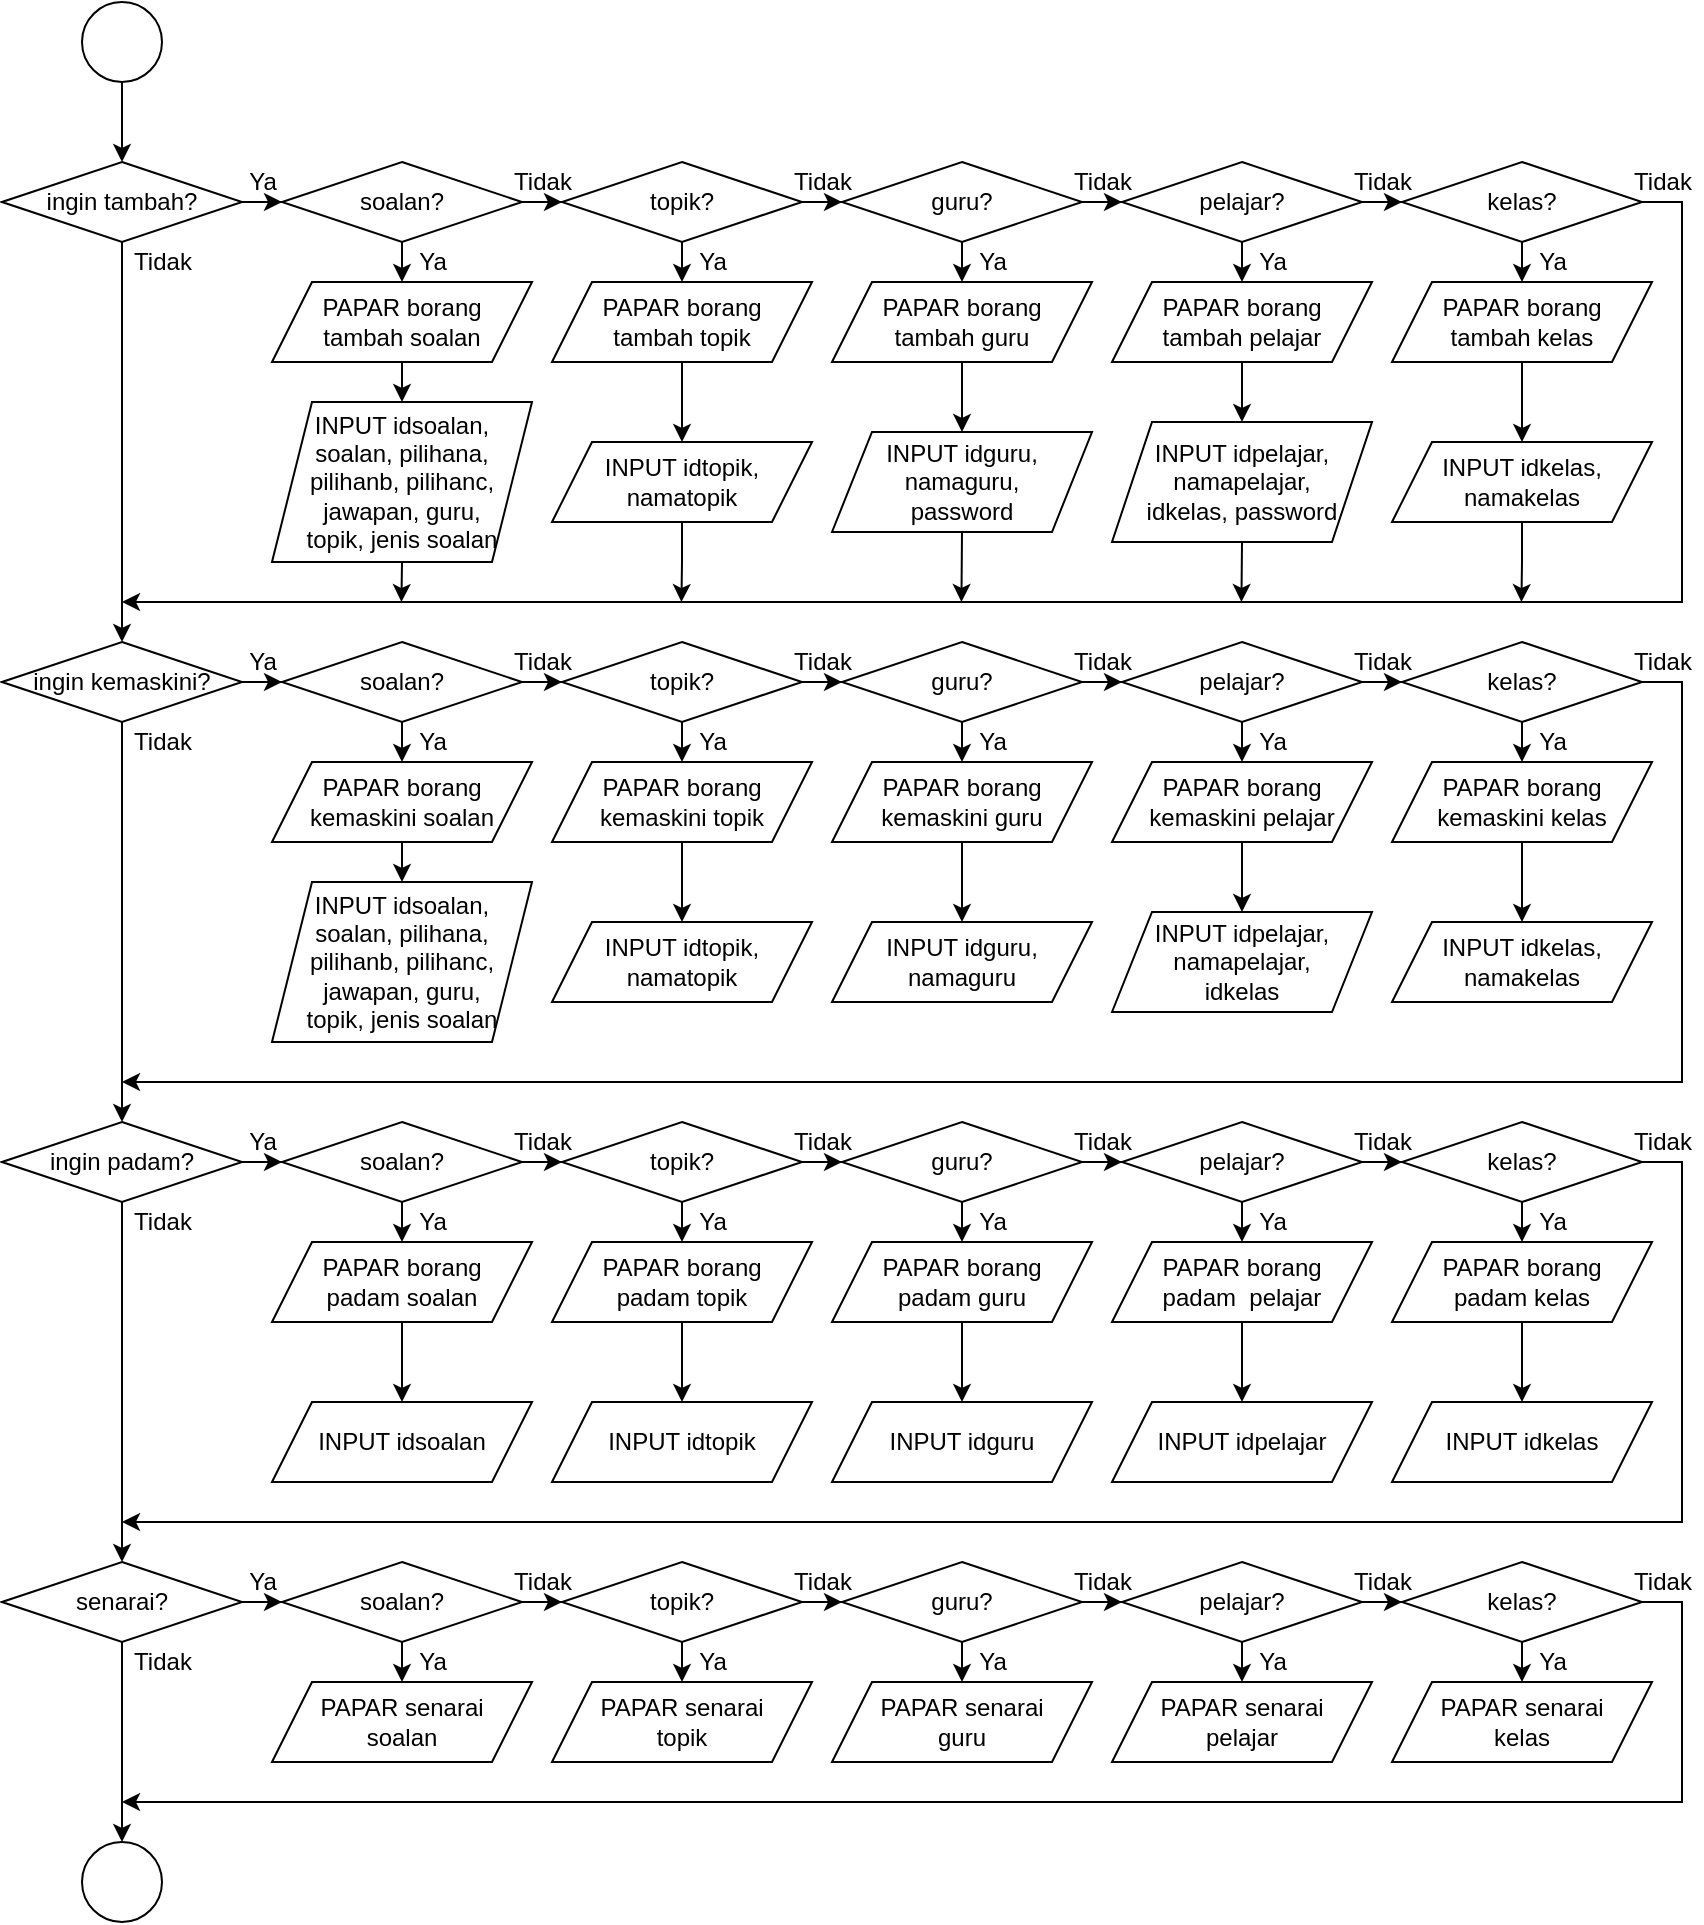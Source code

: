 <mxfile version="15.8.8" type="github">
  <diagram id="kDCnx-jUCNNQlxxnp8YH" name="Page-1">
    <mxGraphModel dx="1101" dy="1041" grid="1" gridSize="10" guides="1" tooltips="1" connect="1" arrows="1" fold="1" page="1" pageScale="1" pageWidth="850" pageHeight="1100" math="0" shadow="0">
      <root>
        <mxCell id="0" />
        <mxCell id="1" parent="0" />
        <mxCell id="DFhkDM4pKNOnbdBz3ZWN-14" value="" style="edgeStyle=orthogonalEdgeStyle;rounded=0;orthogonalLoop=1;jettySize=auto;html=1;" edge="1" parent="1" source="DFhkDM4pKNOnbdBz3ZWN-1" target="DFhkDM4pKNOnbdBz3ZWN-2">
          <mxGeometry relative="1" as="geometry" />
        </mxCell>
        <mxCell id="DFhkDM4pKNOnbdBz3ZWN-1" value="" style="ellipse;whiteSpace=wrap;html=1;aspect=fixed;" vertex="1" parent="1">
          <mxGeometry x="40" y="40" width="40" height="40" as="geometry" />
        </mxCell>
        <mxCell id="DFhkDM4pKNOnbdBz3ZWN-9" value="" style="edgeStyle=orthogonalEdgeStyle;rounded=0;orthogonalLoop=1;jettySize=auto;html=1;" edge="1" parent="1" source="DFhkDM4pKNOnbdBz3ZWN-2" target="DFhkDM4pKNOnbdBz3ZWN-3">
          <mxGeometry relative="1" as="geometry" />
        </mxCell>
        <mxCell id="DFhkDM4pKNOnbdBz3ZWN-73" style="edgeStyle=orthogonalEdgeStyle;rounded=0;orthogonalLoop=1;jettySize=auto;html=1;exitX=0.5;exitY=1;exitDx=0;exitDy=0;entryX=0.5;entryY=0;entryDx=0;entryDy=0;" edge="1" parent="1" source="DFhkDM4pKNOnbdBz3ZWN-2" target="DFhkDM4pKNOnbdBz3ZWN-41">
          <mxGeometry relative="1" as="geometry">
            <mxPoint x="60" y="340" as="targetPoint" />
          </mxGeometry>
        </mxCell>
        <mxCell id="DFhkDM4pKNOnbdBz3ZWN-2" value="ingin tambah?" style="rhombus;whiteSpace=wrap;html=1;" vertex="1" parent="1">
          <mxGeometry y="120" width="120" height="40" as="geometry" />
        </mxCell>
        <mxCell id="DFhkDM4pKNOnbdBz3ZWN-10" value="" style="edgeStyle=orthogonalEdgeStyle;rounded=0;orthogonalLoop=1;jettySize=auto;html=1;" edge="1" parent="1" source="DFhkDM4pKNOnbdBz3ZWN-3" target="DFhkDM4pKNOnbdBz3ZWN-4">
          <mxGeometry relative="1" as="geometry" />
        </mxCell>
        <mxCell id="DFhkDM4pKNOnbdBz3ZWN-32" style="edgeStyle=orthogonalEdgeStyle;rounded=0;orthogonalLoop=1;jettySize=auto;html=1;exitX=0.5;exitY=1;exitDx=0;exitDy=0;entryX=0.5;entryY=0;entryDx=0;entryDy=0;" edge="1" parent="1" source="DFhkDM4pKNOnbdBz3ZWN-3" target="DFhkDM4pKNOnbdBz3ZWN-15">
          <mxGeometry relative="1" as="geometry" />
        </mxCell>
        <mxCell id="DFhkDM4pKNOnbdBz3ZWN-3" value="soalan?" style="rhombus;whiteSpace=wrap;html=1;" vertex="1" parent="1">
          <mxGeometry x="140" y="120" width="120" height="40" as="geometry" />
        </mxCell>
        <mxCell id="DFhkDM4pKNOnbdBz3ZWN-11" value="" style="edgeStyle=orthogonalEdgeStyle;rounded=0;orthogonalLoop=1;jettySize=auto;html=1;" edge="1" parent="1" source="DFhkDM4pKNOnbdBz3ZWN-4" target="DFhkDM4pKNOnbdBz3ZWN-5">
          <mxGeometry relative="1" as="geometry" />
        </mxCell>
        <mxCell id="DFhkDM4pKNOnbdBz3ZWN-28" style="edgeStyle=orthogonalEdgeStyle;rounded=0;orthogonalLoop=1;jettySize=auto;html=1;exitX=0.5;exitY=1;exitDx=0;exitDy=0;entryX=0.5;entryY=0;entryDx=0;entryDy=0;" edge="1" parent="1" source="DFhkDM4pKNOnbdBz3ZWN-4" target="DFhkDM4pKNOnbdBz3ZWN-16">
          <mxGeometry relative="1" as="geometry" />
        </mxCell>
        <mxCell id="DFhkDM4pKNOnbdBz3ZWN-4" value="topik?" style="rhombus;whiteSpace=wrap;html=1;" vertex="1" parent="1">
          <mxGeometry x="280" y="120" width="120" height="40" as="geometry" />
        </mxCell>
        <mxCell id="DFhkDM4pKNOnbdBz3ZWN-12" value="" style="edgeStyle=orthogonalEdgeStyle;rounded=0;orthogonalLoop=1;jettySize=auto;html=1;" edge="1" parent="1" source="DFhkDM4pKNOnbdBz3ZWN-5" target="DFhkDM4pKNOnbdBz3ZWN-7">
          <mxGeometry relative="1" as="geometry" />
        </mxCell>
        <mxCell id="DFhkDM4pKNOnbdBz3ZWN-34" style="edgeStyle=orthogonalEdgeStyle;rounded=0;orthogonalLoop=1;jettySize=auto;html=1;exitX=0.5;exitY=1;exitDx=0;exitDy=0;entryX=0.5;entryY=0;entryDx=0;entryDy=0;" edge="1" parent="1" source="DFhkDM4pKNOnbdBz3ZWN-5" target="DFhkDM4pKNOnbdBz3ZWN-17">
          <mxGeometry relative="1" as="geometry" />
        </mxCell>
        <mxCell id="DFhkDM4pKNOnbdBz3ZWN-5" value="guru?" style="rhombus;whiteSpace=wrap;html=1;" vertex="1" parent="1">
          <mxGeometry x="420" y="120" width="120" height="40" as="geometry" />
        </mxCell>
        <mxCell id="DFhkDM4pKNOnbdBz3ZWN-13" value="" style="edgeStyle=orthogonalEdgeStyle;rounded=0;orthogonalLoop=1;jettySize=auto;html=1;" edge="1" parent="1" source="DFhkDM4pKNOnbdBz3ZWN-7" target="DFhkDM4pKNOnbdBz3ZWN-8">
          <mxGeometry relative="1" as="geometry" />
        </mxCell>
        <mxCell id="DFhkDM4pKNOnbdBz3ZWN-39" style="edgeStyle=orthogonalEdgeStyle;rounded=0;orthogonalLoop=1;jettySize=auto;html=1;exitX=0.5;exitY=1;exitDx=0;exitDy=0;entryX=0.5;entryY=0;entryDx=0;entryDy=0;" edge="1" parent="1" source="DFhkDM4pKNOnbdBz3ZWN-7" target="DFhkDM4pKNOnbdBz3ZWN-18">
          <mxGeometry relative="1" as="geometry" />
        </mxCell>
        <mxCell id="DFhkDM4pKNOnbdBz3ZWN-7" value="pelajar?" style="rhombus;whiteSpace=wrap;html=1;" vertex="1" parent="1">
          <mxGeometry x="560" y="120" width="120" height="40" as="geometry" />
        </mxCell>
        <mxCell id="DFhkDM4pKNOnbdBz3ZWN-38" style="edgeStyle=orthogonalEdgeStyle;rounded=0;orthogonalLoop=1;jettySize=auto;html=1;exitX=0.5;exitY=1;exitDx=0;exitDy=0;entryX=0.5;entryY=0;entryDx=0;entryDy=0;" edge="1" parent="1" source="DFhkDM4pKNOnbdBz3ZWN-8" target="DFhkDM4pKNOnbdBz3ZWN-19">
          <mxGeometry relative="1" as="geometry" />
        </mxCell>
        <mxCell id="DFhkDM4pKNOnbdBz3ZWN-71" style="edgeStyle=orthogonalEdgeStyle;rounded=0;orthogonalLoop=1;jettySize=auto;html=1;exitX=1;exitY=0.5;exitDx=0;exitDy=0;" edge="1" parent="1" source="DFhkDM4pKNOnbdBz3ZWN-8">
          <mxGeometry relative="1" as="geometry">
            <mxPoint x="60" y="340" as="targetPoint" />
            <Array as="points">
              <mxPoint x="840" y="140" />
              <mxPoint x="840" y="340" />
            </Array>
          </mxGeometry>
        </mxCell>
        <mxCell id="DFhkDM4pKNOnbdBz3ZWN-8" value="kelas?" style="rhombus;whiteSpace=wrap;html=1;" vertex="1" parent="1">
          <mxGeometry x="700" y="120" width="120" height="40" as="geometry" />
        </mxCell>
        <mxCell id="DFhkDM4pKNOnbdBz3ZWN-33" style="edgeStyle=orthogonalEdgeStyle;rounded=0;orthogonalLoop=1;jettySize=auto;html=1;exitX=0.5;exitY=1;exitDx=0;exitDy=0;entryX=0.5;entryY=0;entryDx=0;entryDy=0;" edge="1" parent="1" source="DFhkDM4pKNOnbdBz3ZWN-15" target="DFhkDM4pKNOnbdBz3ZWN-20">
          <mxGeometry relative="1" as="geometry" />
        </mxCell>
        <mxCell id="DFhkDM4pKNOnbdBz3ZWN-15" value="PAPAR borang&lt;br&gt;tambah soalan" style="shape=parallelogram;perimeter=parallelogramPerimeter;whiteSpace=wrap;html=1;fixedSize=1;" vertex="1" parent="1">
          <mxGeometry x="135" y="180" width="130" height="40" as="geometry" />
        </mxCell>
        <mxCell id="DFhkDM4pKNOnbdBz3ZWN-29" value="" style="edgeStyle=orthogonalEdgeStyle;rounded=0;orthogonalLoop=1;jettySize=auto;html=1;" edge="1" parent="1" source="DFhkDM4pKNOnbdBz3ZWN-16" target="DFhkDM4pKNOnbdBz3ZWN-21">
          <mxGeometry relative="1" as="geometry" />
        </mxCell>
        <mxCell id="DFhkDM4pKNOnbdBz3ZWN-16" value="PAPAR&amp;nbsp;borang&lt;br&gt;tambah topik" style="shape=parallelogram;perimeter=parallelogramPerimeter;whiteSpace=wrap;html=1;fixedSize=1;" vertex="1" parent="1">
          <mxGeometry x="275" y="180" width="130" height="40" as="geometry" />
        </mxCell>
        <mxCell id="DFhkDM4pKNOnbdBz3ZWN-35" value="" style="edgeStyle=orthogonalEdgeStyle;rounded=0;orthogonalLoop=1;jettySize=auto;html=1;" edge="1" parent="1" source="DFhkDM4pKNOnbdBz3ZWN-17" target="DFhkDM4pKNOnbdBz3ZWN-22">
          <mxGeometry relative="1" as="geometry" />
        </mxCell>
        <mxCell id="DFhkDM4pKNOnbdBz3ZWN-17" value="PAPAR&amp;nbsp;borang&lt;br&gt;tambah guru" style="shape=parallelogram;perimeter=parallelogramPerimeter;whiteSpace=wrap;html=1;fixedSize=1;" vertex="1" parent="1">
          <mxGeometry x="415" y="180" width="130" height="40" as="geometry" />
        </mxCell>
        <mxCell id="DFhkDM4pKNOnbdBz3ZWN-36" value="" style="edgeStyle=orthogonalEdgeStyle;rounded=0;orthogonalLoop=1;jettySize=auto;html=1;" edge="1" parent="1" source="DFhkDM4pKNOnbdBz3ZWN-18" target="DFhkDM4pKNOnbdBz3ZWN-23">
          <mxGeometry relative="1" as="geometry" />
        </mxCell>
        <mxCell id="DFhkDM4pKNOnbdBz3ZWN-18" value="PAPAR&amp;nbsp;borang&lt;br&gt;tambah pelajar" style="shape=parallelogram;perimeter=parallelogramPerimeter;whiteSpace=wrap;html=1;fixedSize=1;" vertex="1" parent="1">
          <mxGeometry x="555" y="180" width="130" height="40" as="geometry" />
        </mxCell>
        <mxCell id="DFhkDM4pKNOnbdBz3ZWN-37" value="" style="edgeStyle=orthogonalEdgeStyle;rounded=0;orthogonalLoop=1;jettySize=auto;html=1;" edge="1" parent="1" source="DFhkDM4pKNOnbdBz3ZWN-19" target="DFhkDM4pKNOnbdBz3ZWN-24">
          <mxGeometry relative="1" as="geometry" />
        </mxCell>
        <mxCell id="DFhkDM4pKNOnbdBz3ZWN-19" value="PAPAR&amp;nbsp;borang&lt;br&gt;tambah kelas" style="shape=parallelogram;perimeter=parallelogramPerimeter;whiteSpace=wrap;html=1;fixedSize=1;" vertex="1" parent="1">
          <mxGeometry x="695" y="180" width="130" height="40" as="geometry" />
        </mxCell>
        <mxCell id="DFhkDM4pKNOnbdBz3ZWN-75" style="edgeStyle=orthogonalEdgeStyle;rounded=0;orthogonalLoop=1;jettySize=auto;html=1;exitX=0.5;exitY=1;exitDx=0;exitDy=0;" edge="1" parent="1" source="DFhkDM4pKNOnbdBz3ZWN-20">
          <mxGeometry relative="1" as="geometry">
            <mxPoint x="199.724" y="340" as="targetPoint" />
          </mxGeometry>
        </mxCell>
        <mxCell id="DFhkDM4pKNOnbdBz3ZWN-20" value="INPUT idsoalan, soalan, pilihana, pilihanb, pilihanc, jawapan, guru,&lt;br&gt;topik, jenis soalan" style="shape=parallelogram;perimeter=parallelogramPerimeter;whiteSpace=wrap;html=1;fixedSize=1;" vertex="1" parent="1">
          <mxGeometry x="135" y="240" width="130" height="80" as="geometry" />
        </mxCell>
        <mxCell id="DFhkDM4pKNOnbdBz3ZWN-76" style="edgeStyle=orthogonalEdgeStyle;rounded=0;orthogonalLoop=1;jettySize=auto;html=1;exitX=0.5;exitY=1;exitDx=0;exitDy=0;" edge="1" parent="1" source="DFhkDM4pKNOnbdBz3ZWN-21">
          <mxGeometry relative="1" as="geometry">
            <mxPoint x="339.724" y="340" as="targetPoint" />
          </mxGeometry>
        </mxCell>
        <mxCell id="DFhkDM4pKNOnbdBz3ZWN-21" value="INPUT idtopik, namatopik" style="shape=parallelogram;perimeter=parallelogramPerimeter;whiteSpace=wrap;html=1;fixedSize=1;" vertex="1" parent="1">
          <mxGeometry x="275" y="260" width="130" height="40" as="geometry" />
        </mxCell>
        <mxCell id="DFhkDM4pKNOnbdBz3ZWN-77" style="edgeStyle=orthogonalEdgeStyle;rounded=0;orthogonalLoop=1;jettySize=auto;html=1;exitX=0.5;exitY=1;exitDx=0;exitDy=0;" edge="1" parent="1" source="DFhkDM4pKNOnbdBz3ZWN-22">
          <mxGeometry relative="1" as="geometry">
            <mxPoint x="479.724" y="340" as="targetPoint" />
          </mxGeometry>
        </mxCell>
        <mxCell id="DFhkDM4pKNOnbdBz3ZWN-22" value="INPUT idguru, namaguru,&lt;br&gt;password" style="shape=parallelogram;perimeter=parallelogramPerimeter;whiteSpace=wrap;html=1;fixedSize=1;" vertex="1" parent="1">
          <mxGeometry x="415" y="255" width="130" height="50" as="geometry" />
        </mxCell>
        <mxCell id="DFhkDM4pKNOnbdBz3ZWN-78" style="edgeStyle=orthogonalEdgeStyle;rounded=0;orthogonalLoop=1;jettySize=auto;html=1;exitX=0.5;exitY=1;exitDx=0;exitDy=0;" edge="1" parent="1" source="DFhkDM4pKNOnbdBz3ZWN-23">
          <mxGeometry relative="1" as="geometry">
            <mxPoint x="619.724" y="340" as="targetPoint" />
          </mxGeometry>
        </mxCell>
        <mxCell id="DFhkDM4pKNOnbdBz3ZWN-23" value="INPUT idpelajar, namapelajar,&lt;br&gt;idkelas, password" style="shape=parallelogram;perimeter=parallelogramPerimeter;whiteSpace=wrap;html=1;fixedSize=1;" vertex="1" parent="1">
          <mxGeometry x="555" y="250" width="130" height="60" as="geometry" />
        </mxCell>
        <mxCell id="DFhkDM4pKNOnbdBz3ZWN-79" style="edgeStyle=orthogonalEdgeStyle;rounded=0;orthogonalLoop=1;jettySize=auto;html=1;exitX=0.5;exitY=1;exitDx=0;exitDy=0;" edge="1" parent="1" source="DFhkDM4pKNOnbdBz3ZWN-24">
          <mxGeometry relative="1" as="geometry">
            <mxPoint x="759.724" y="340" as="targetPoint" />
          </mxGeometry>
        </mxCell>
        <mxCell id="DFhkDM4pKNOnbdBz3ZWN-24" value="INPUT idkelas,&lt;br&gt;namakelas" style="shape=parallelogram;perimeter=parallelogramPerimeter;whiteSpace=wrap;html=1;fixedSize=1;" vertex="1" parent="1">
          <mxGeometry x="695" y="260" width="130" height="40" as="geometry" />
        </mxCell>
        <mxCell id="DFhkDM4pKNOnbdBz3ZWN-40" value="" style="edgeStyle=orthogonalEdgeStyle;rounded=0;orthogonalLoop=1;jettySize=auto;html=1;" edge="1" source="DFhkDM4pKNOnbdBz3ZWN-41" target="DFhkDM4pKNOnbdBz3ZWN-44" parent="1">
          <mxGeometry relative="1" as="geometry" />
        </mxCell>
        <mxCell id="DFhkDM4pKNOnbdBz3ZWN-123" style="edgeStyle=orthogonalEdgeStyle;rounded=0;orthogonalLoop=1;jettySize=auto;html=1;entryX=0.5;entryY=0;entryDx=0;entryDy=0;" edge="1" parent="1" source="DFhkDM4pKNOnbdBz3ZWN-41" target="DFhkDM4pKNOnbdBz3ZWN-93">
          <mxGeometry relative="1" as="geometry" />
        </mxCell>
        <mxCell id="DFhkDM4pKNOnbdBz3ZWN-41" value="ingin kemaskini?" style="rhombus;whiteSpace=wrap;html=1;" vertex="1" parent="1">
          <mxGeometry y="360" width="120" height="40" as="geometry" />
        </mxCell>
        <mxCell id="DFhkDM4pKNOnbdBz3ZWN-42" value="" style="edgeStyle=orthogonalEdgeStyle;rounded=0;orthogonalLoop=1;jettySize=auto;html=1;" edge="1" source="DFhkDM4pKNOnbdBz3ZWN-44" target="DFhkDM4pKNOnbdBz3ZWN-47" parent="1">
          <mxGeometry relative="1" as="geometry" />
        </mxCell>
        <mxCell id="DFhkDM4pKNOnbdBz3ZWN-43" style="edgeStyle=orthogonalEdgeStyle;rounded=0;orthogonalLoop=1;jettySize=auto;html=1;exitX=0.5;exitY=1;exitDx=0;exitDy=0;entryX=0.5;entryY=0;entryDx=0;entryDy=0;" edge="1" source="DFhkDM4pKNOnbdBz3ZWN-44" target="DFhkDM4pKNOnbdBz3ZWN-57" parent="1">
          <mxGeometry relative="1" as="geometry" />
        </mxCell>
        <mxCell id="DFhkDM4pKNOnbdBz3ZWN-44" value="soalan?" style="rhombus;whiteSpace=wrap;html=1;" vertex="1" parent="1">
          <mxGeometry x="140" y="360" width="120" height="40" as="geometry" />
        </mxCell>
        <mxCell id="DFhkDM4pKNOnbdBz3ZWN-45" value="" style="edgeStyle=orthogonalEdgeStyle;rounded=0;orthogonalLoop=1;jettySize=auto;html=1;" edge="1" source="DFhkDM4pKNOnbdBz3ZWN-47" target="DFhkDM4pKNOnbdBz3ZWN-50" parent="1">
          <mxGeometry relative="1" as="geometry" />
        </mxCell>
        <mxCell id="DFhkDM4pKNOnbdBz3ZWN-46" style="edgeStyle=orthogonalEdgeStyle;rounded=0;orthogonalLoop=1;jettySize=auto;html=1;exitX=0.5;exitY=1;exitDx=0;exitDy=0;entryX=0.5;entryY=0;entryDx=0;entryDy=0;" edge="1" source="DFhkDM4pKNOnbdBz3ZWN-47" target="DFhkDM4pKNOnbdBz3ZWN-59" parent="1">
          <mxGeometry relative="1" as="geometry" />
        </mxCell>
        <mxCell id="DFhkDM4pKNOnbdBz3ZWN-47" value="topik?" style="rhombus;whiteSpace=wrap;html=1;" vertex="1" parent="1">
          <mxGeometry x="280" y="360" width="120" height="40" as="geometry" />
        </mxCell>
        <mxCell id="DFhkDM4pKNOnbdBz3ZWN-48" value="" style="edgeStyle=orthogonalEdgeStyle;rounded=0;orthogonalLoop=1;jettySize=auto;html=1;" edge="1" source="DFhkDM4pKNOnbdBz3ZWN-50" target="DFhkDM4pKNOnbdBz3ZWN-53" parent="1">
          <mxGeometry relative="1" as="geometry" />
        </mxCell>
        <mxCell id="DFhkDM4pKNOnbdBz3ZWN-49" style="edgeStyle=orthogonalEdgeStyle;rounded=0;orthogonalLoop=1;jettySize=auto;html=1;exitX=0.5;exitY=1;exitDx=0;exitDy=0;entryX=0.5;entryY=0;entryDx=0;entryDy=0;" edge="1" source="DFhkDM4pKNOnbdBz3ZWN-50" target="DFhkDM4pKNOnbdBz3ZWN-61" parent="1">
          <mxGeometry relative="1" as="geometry" />
        </mxCell>
        <mxCell id="DFhkDM4pKNOnbdBz3ZWN-50" value="guru?" style="rhombus;whiteSpace=wrap;html=1;" vertex="1" parent="1">
          <mxGeometry x="420" y="360" width="120" height="40" as="geometry" />
        </mxCell>
        <mxCell id="DFhkDM4pKNOnbdBz3ZWN-51" value="" style="edgeStyle=orthogonalEdgeStyle;rounded=0;orthogonalLoop=1;jettySize=auto;html=1;" edge="1" source="DFhkDM4pKNOnbdBz3ZWN-53" target="DFhkDM4pKNOnbdBz3ZWN-55" parent="1">
          <mxGeometry relative="1" as="geometry" />
        </mxCell>
        <mxCell id="DFhkDM4pKNOnbdBz3ZWN-52" style="edgeStyle=orthogonalEdgeStyle;rounded=0;orthogonalLoop=1;jettySize=auto;html=1;exitX=0.5;exitY=1;exitDx=0;exitDy=0;entryX=0.5;entryY=0;entryDx=0;entryDy=0;" edge="1" source="DFhkDM4pKNOnbdBz3ZWN-53" target="DFhkDM4pKNOnbdBz3ZWN-63" parent="1">
          <mxGeometry relative="1" as="geometry" />
        </mxCell>
        <mxCell id="DFhkDM4pKNOnbdBz3ZWN-53" value="pelajar?" style="rhombus;whiteSpace=wrap;html=1;" vertex="1" parent="1">
          <mxGeometry x="560" y="360" width="120" height="40" as="geometry" />
        </mxCell>
        <mxCell id="DFhkDM4pKNOnbdBz3ZWN-54" style="edgeStyle=orthogonalEdgeStyle;rounded=0;orthogonalLoop=1;jettySize=auto;html=1;exitX=0.5;exitY=1;exitDx=0;exitDy=0;entryX=0.5;entryY=0;entryDx=0;entryDy=0;" edge="1" source="DFhkDM4pKNOnbdBz3ZWN-55" target="DFhkDM4pKNOnbdBz3ZWN-65" parent="1">
          <mxGeometry relative="1" as="geometry" />
        </mxCell>
        <mxCell id="DFhkDM4pKNOnbdBz3ZWN-125" style="edgeStyle=orthogonalEdgeStyle;rounded=0;orthogonalLoop=1;jettySize=auto;html=1;exitX=1;exitY=0.5;exitDx=0;exitDy=0;" edge="1" parent="1" source="DFhkDM4pKNOnbdBz3ZWN-55">
          <mxGeometry relative="1" as="geometry">
            <mxPoint x="60" y="580" as="targetPoint" />
            <Array as="points">
              <mxPoint x="840" y="380" />
              <mxPoint x="840" y="580" />
            </Array>
          </mxGeometry>
        </mxCell>
        <mxCell id="DFhkDM4pKNOnbdBz3ZWN-55" value="kelas?" style="rhombus;whiteSpace=wrap;html=1;" vertex="1" parent="1">
          <mxGeometry x="700" y="360" width="120" height="40" as="geometry" />
        </mxCell>
        <mxCell id="DFhkDM4pKNOnbdBz3ZWN-56" style="edgeStyle=orthogonalEdgeStyle;rounded=0;orthogonalLoop=1;jettySize=auto;html=1;exitX=0.5;exitY=1;exitDx=0;exitDy=0;entryX=0.5;entryY=0;entryDx=0;entryDy=0;" edge="1" source="DFhkDM4pKNOnbdBz3ZWN-57" target="DFhkDM4pKNOnbdBz3ZWN-66" parent="1">
          <mxGeometry relative="1" as="geometry" />
        </mxCell>
        <mxCell id="DFhkDM4pKNOnbdBz3ZWN-57" value="PAPAR borang kemaskini soalan" style="shape=parallelogram;perimeter=parallelogramPerimeter;whiteSpace=wrap;html=1;fixedSize=1;" vertex="1" parent="1">
          <mxGeometry x="135" y="420" width="130" height="40" as="geometry" />
        </mxCell>
        <mxCell id="DFhkDM4pKNOnbdBz3ZWN-58" value="" style="edgeStyle=orthogonalEdgeStyle;rounded=0;orthogonalLoop=1;jettySize=auto;html=1;" edge="1" source="DFhkDM4pKNOnbdBz3ZWN-59" target="DFhkDM4pKNOnbdBz3ZWN-67" parent="1">
          <mxGeometry relative="1" as="geometry" />
        </mxCell>
        <mxCell id="DFhkDM4pKNOnbdBz3ZWN-59" value="PAPAR borang kemaskini topik" style="shape=parallelogram;perimeter=parallelogramPerimeter;whiteSpace=wrap;html=1;fixedSize=1;" vertex="1" parent="1">
          <mxGeometry x="275" y="420" width="130" height="40" as="geometry" />
        </mxCell>
        <mxCell id="DFhkDM4pKNOnbdBz3ZWN-60" value="" style="edgeStyle=orthogonalEdgeStyle;rounded=0;orthogonalLoop=1;jettySize=auto;html=1;" edge="1" source="DFhkDM4pKNOnbdBz3ZWN-61" target="DFhkDM4pKNOnbdBz3ZWN-68" parent="1">
          <mxGeometry relative="1" as="geometry" />
        </mxCell>
        <mxCell id="DFhkDM4pKNOnbdBz3ZWN-61" value="PAPAR borang kemaskini guru" style="shape=parallelogram;perimeter=parallelogramPerimeter;whiteSpace=wrap;html=1;fixedSize=1;" vertex="1" parent="1">
          <mxGeometry x="415" y="420" width="130" height="40" as="geometry" />
        </mxCell>
        <mxCell id="DFhkDM4pKNOnbdBz3ZWN-62" value="" style="edgeStyle=orthogonalEdgeStyle;rounded=0;orthogonalLoop=1;jettySize=auto;html=1;" edge="1" source="DFhkDM4pKNOnbdBz3ZWN-63" target="DFhkDM4pKNOnbdBz3ZWN-69" parent="1">
          <mxGeometry relative="1" as="geometry" />
        </mxCell>
        <mxCell id="DFhkDM4pKNOnbdBz3ZWN-63" value="PAPAR borang kemaskini pelajar" style="shape=parallelogram;perimeter=parallelogramPerimeter;whiteSpace=wrap;html=1;fixedSize=1;" vertex="1" parent="1">
          <mxGeometry x="555" y="420" width="130" height="40" as="geometry" />
        </mxCell>
        <mxCell id="DFhkDM4pKNOnbdBz3ZWN-64" value="" style="edgeStyle=orthogonalEdgeStyle;rounded=0;orthogonalLoop=1;jettySize=auto;html=1;" edge="1" source="DFhkDM4pKNOnbdBz3ZWN-65" target="DFhkDM4pKNOnbdBz3ZWN-70" parent="1">
          <mxGeometry relative="1" as="geometry" />
        </mxCell>
        <mxCell id="DFhkDM4pKNOnbdBz3ZWN-65" value="PAPAR borang kemaskini kelas" style="shape=parallelogram;perimeter=parallelogramPerimeter;whiteSpace=wrap;html=1;fixedSize=1;" vertex="1" parent="1">
          <mxGeometry x="695" y="420" width="130" height="40" as="geometry" />
        </mxCell>
        <mxCell id="DFhkDM4pKNOnbdBz3ZWN-66" value="INPUT idsoalan, soalan, pilihana, pilihanb, pilihanc, jawapan, guru,&lt;br&gt;topik, jenis soalan" style="shape=parallelogram;perimeter=parallelogramPerimeter;whiteSpace=wrap;html=1;fixedSize=1;" vertex="1" parent="1">
          <mxGeometry x="135" y="480" width="130" height="80" as="geometry" />
        </mxCell>
        <mxCell id="DFhkDM4pKNOnbdBz3ZWN-67" value="INPUT idtopik, namatopik" style="shape=parallelogram;perimeter=parallelogramPerimeter;whiteSpace=wrap;html=1;fixedSize=1;" vertex="1" parent="1">
          <mxGeometry x="275" y="500" width="130" height="40" as="geometry" />
        </mxCell>
        <mxCell id="DFhkDM4pKNOnbdBz3ZWN-68" value="INPUT idguru, namaguru" style="shape=parallelogram;perimeter=parallelogramPerimeter;whiteSpace=wrap;html=1;fixedSize=1;" vertex="1" parent="1">
          <mxGeometry x="415" y="500" width="130" height="40" as="geometry" />
        </mxCell>
        <mxCell id="DFhkDM4pKNOnbdBz3ZWN-69" value="INPUT idpelajar, namapelajar,&lt;br&gt;idkelas" style="shape=parallelogram;perimeter=parallelogramPerimeter;whiteSpace=wrap;html=1;fixedSize=1;" vertex="1" parent="1">
          <mxGeometry x="555" y="495" width="130" height="50" as="geometry" />
        </mxCell>
        <mxCell id="DFhkDM4pKNOnbdBz3ZWN-70" value="INPUT idkelas,&lt;br&gt;namakelas" style="shape=parallelogram;perimeter=parallelogramPerimeter;whiteSpace=wrap;html=1;fixedSize=1;" vertex="1" parent="1">
          <mxGeometry x="695" y="500" width="130" height="40" as="geometry" />
        </mxCell>
        <mxCell id="DFhkDM4pKNOnbdBz3ZWN-80" value="Ya" style="text;html=1;align=center;verticalAlign=middle;resizable=0;points=[];autosize=1;strokeColor=none;fillColor=none;" vertex="1" parent="1">
          <mxGeometry x="115" y="120" width="30" height="20" as="geometry" />
        </mxCell>
        <mxCell id="DFhkDM4pKNOnbdBz3ZWN-81" value="Ya" style="text;html=1;align=center;verticalAlign=middle;resizable=0;points=[];autosize=1;strokeColor=none;fillColor=none;" vertex="1" parent="1">
          <mxGeometry x="200" y="160" width="30" height="20" as="geometry" />
        </mxCell>
        <mxCell id="DFhkDM4pKNOnbdBz3ZWN-82" value="Ya" style="text;html=1;align=center;verticalAlign=middle;resizable=0;points=[];autosize=1;strokeColor=none;fillColor=none;" vertex="1" parent="1">
          <mxGeometry x="340" y="160" width="30" height="20" as="geometry" />
        </mxCell>
        <mxCell id="DFhkDM4pKNOnbdBz3ZWN-83" value="Ya" style="text;html=1;align=center;verticalAlign=middle;resizable=0;points=[];autosize=1;strokeColor=none;fillColor=none;" vertex="1" parent="1">
          <mxGeometry x="620" y="160" width="30" height="20" as="geometry" />
        </mxCell>
        <mxCell id="DFhkDM4pKNOnbdBz3ZWN-84" value="Ya" style="text;html=1;align=center;verticalAlign=middle;resizable=0;points=[];autosize=1;strokeColor=none;fillColor=none;" vertex="1" parent="1">
          <mxGeometry x="480" y="160" width="30" height="20" as="geometry" />
        </mxCell>
        <mxCell id="DFhkDM4pKNOnbdBz3ZWN-85" value="Ya" style="text;html=1;align=center;verticalAlign=middle;resizable=0;points=[];autosize=1;strokeColor=none;fillColor=none;" vertex="1" parent="1">
          <mxGeometry x="760" y="160" width="30" height="20" as="geometry" />
        </mxCell>
        <mxCell id="DFhkDM4pKNOnbdBz3ZWN-86" value="Tidak" style="text;html=1;align=center;verticalAlign=middle;resizable=0;points=[];autosize=1;strokeColor=none;fillColor=none;" vertex="1" parent="1">
          <mxGeometry x="250" y="120" width="40" height="20" as="geometry" />
        </mxCell>
        <mxCell id="DFhkDM4pKNOnbdBz3ZWN-87" value="Tidak" style="text;html=1;align=center;verticalAlign=middle;resizable=0;points=[];autosize=1;strokeColor=none;fillColor=none;" vertex="1" parent="1">
          <mxGeometry x="390" y="120" width="40" height="20" as="geometry" />
        </mxCell>
        <mxCell id="DFhkDM4pKNOnbdBz3ZWN-88" value="Tidak" style="text;html=1;align=center;verticalAlign=middle;resizable=0;points=[];autosize=1;strokeColor=none;fillColor=none;" vertex="1" parent="1">
          <mxGeometry x="670" y="120" width="40" height="20" as="geometry" />
        </mxCell>
        <mxCell id="DFhkDM4pKNOnbdBz3ZWN-89" value="Tidak" style="text;html=1;align=center;verticalAlign=middle;resizable=0;points=[];autosize=1;strokeColor=none;fillColor=none;" vertex="1" parent="1">
          <mxGeometry x="530" y="120" width="40" height="20" as="geometry" />
        </mxCell>
        <mxCell id="DFhkDM4pKNOnbdBz3ZWN-90" value="Tidak" style="text;html=1;align=center;verticalAlign=middle;resizable=0;points=[];autosize=1;strokeColor=none;fillColor=none;" vertex="1" parent="1">
          <mxGeometry x="810" y="120" width="40" height="20" as="geometry" />
        </mxCell>
        <mxCell id="DFhkDM4pKNOnbdBz3ZWN-91" value="Tidak" style="text;html=1;align=center;verticalAlign=middle;resizable=0;points=[];autosize=1;strokeColor=none;fillColor=none;" vertex="1" parent="1">
          <mxGeometry x="60" y="160" width="40" height="20" as="geometry" />
        </mxCell>
        <mxCell id="DFhkDM4pKNOnbdBz3ZWN-92" value="" style="edgeStyle=orthogonalEdgeStyle;rounded=0;orthogonalLoop=1;jettySize=auto;html=1;" edge="1" source="DFhkDM4pKNOnbdBz3ZWN-93" target="DFhkDM4pKNOnbdBz3ZWN-96" parent="1">
          <mxGeometry relative="1" as="geometry" />
        </mxCell>
        <mxCell id="DFhkDM4pKNOnbdBz3ZWN-158" style="edgeStyle=orthogonalEdgeStyle;rounded=0;orthogonalLoop=1;jettySize=auto;html=1;exitX=0.5;exitY=1;exitDx=0;exitDy=0;entryX=0.5;entryY=0;entryDx=0;entryDy=0;" edge="1" parent="1" source="DFhkDM4pKNOnbdBz3ZWN-93" target="DFhkDM4pKNOnbdBz3ZWN-127">
          <mxGeometry relative="1" as="geometry" />
        </mxCell>
        <mxCell id="DFhkDM4pKNOnbdBz3ZWN-93" value="ingin padam?" style="rhombus;whiteSpace=wrap;html=1;" vertex="1" parent="1">
          <mxGeometry y="600" width="120" height="40" as="geometry" />
        </mxCell>
        <mxCell id="DFhkDM4pKNOnbdBz3ZWN-94" value="" style="edgeStyle=orthogonalEdgeStyle;rounded=0;orthogonalLoop=1;jettySize=auto;html=1;" edge="1" source="DFhkDM4pKNOnbdBz3ZWN-96" target="DFhkDM4pKNOnbdBz3ZWN-99" parent="1">
          <mxGeometry relative="1" as="geometry" />
        </mxCell>
        <mxCell id="DFhkDM4pKNOnbdBz3ZWN-95" style="edgeStyle=orthogonalEdgeStyle;rounded=0;orthogonalLoop=1;jettySize=auto;html=1;exitX=0.5;exitY=1;exitDx=0;exitDy=0;entryX=0.5;entryY=0;entryDx=0;entryDy=0;" edge="1" source="DFhkDM4pKNOnbdBz3ZWN-96" target="DFhkDM4pKNOnbdBz3ZWN-109" parent="1">
          <mxGeometry relative="1" as="geometry" />
        </mxCell>
        <mxCell id="DFhkDM4pKNOnbdBz3ZWN-96" value="soalan?" style="rhombus;whiteSpace=wrap;html=1;" vertex="1" parent="1">
          <mxGeometry x="140" y="600" width="120" height="40" as="geometry" />
        </mxCell>
        <mxCell id="DFhkDM4pKNOnbdBz3ZWN-97" value="" style="edgeStyle=orthogonalEdgeStyle;rounded=0;orthogonalLoop=1;jettySize=auto;html=1;" edge="1" source="DFhkDM4pKNOnbdBz3ZWN-99" target="DFhkDM4pKNOnbdBz3ZWN-102" parent="1">
          <mxGeometry relative="1" as="geometry" />
        </mxCell>
        <mxCell id="DFhkDM4pKNOnbdBz3ZWN-98" style="edgeStyle=orthogonalEdgeStyle;rounded=0;orthogonalLoop=1;jettySize=auto;html=1;exitX=0.5;exitY=1;exitDx=0;exitDy=0;entryX=0.5;entryY=0;entryDx=0;entryDy=0;" edge="1" source="DFhkDM4pKNOnbdBz3ZWN-99" target="DFhkDM4pKNOnbdBz3ZWN-111" parent="1">
          <mxGeometry relative="1" as="geometry" />
        </mxCell>
        <mxCell id="DFhkDM4pKNOnbdBz3ZWN-99" value="topik?" style="rhombus;whiteSpace=wrap;html=1;" vertex="1" parent="1">
          <mxGeometry x="280" y="600" width="120" height="40" as="geometry" />
        </mxCell>
        <mxCell id="DFhkDM4pKNOnbdBz3ZWN-100" value="" style="edgeStyle=orthogonalEdgeStyle;rounded=0;orthogonalLoop=1;jettySize=auto;html=1;" edge="1" source="DFhkDM4pKNOnbdBz3ZWN-102" target="DFhkDM4pKNOnbdBz3ZWN-105" parent="1">
          <mxGeometry relative="1" as="geometry" />
        </mxCell>
        <mxCell id="DFhkDM4pKNOnbdBz3ZWN-101" style="edgeStyle=orthogonalEdgeStyle;rounded=0;orthogonalLoop=1;jettySize=auto;html=1;exitX=0.5;exitY=1;exitDx=0;exitDy=0;entryX=0.5;entryY=0;entryDx=0;entryDy=0;" edge="1" source="DFhkDM4pKNOnbdBz3ZWN-102" target="DFhkDM4pKNOnbdBz3ZWN-113" parent="1">
          <mxGeometry relative="1" as="geometry" />
        </mxCell>
        <mxCell id="DFhkDM4pKNOnbdBz3ZWN-102" value="guru?" style="rhombus;whiteSpace=wrap;html=1;" vertex="1" parent="1">
          <mxGeometry x="420" y="600" width="120" height="40" as="geometry" />
        </mxCell>
        <mxCell id="DFhkDM4pKNOnbdBz3ZWN-103" value="" style="edgeStyle=orthogonalEdgeStyle;rounded=0;orthogonalLoop=1;jettySize=auto;html=1;" edge="1" source="DFhkDM4pKNOnbdBz3ZWN-105" target="DFhkDM4pKNOnbdBz3ZWN-107" parent="1">
          <mxGeometry relative="1" as="geometry" />
        </mxCell>
        <mxCell id="DFhkDM4pKNOnbdBz3ZWN-104" style="edgeStyle=orthogonalEdgeStyle;rounded=0;orthogonalLoop=1;jettySize=auto;html=1;exitX=0.5;exitY=1;exitDx=0;exitDy=0;entryX=0.5;entryY=0;entryDx=0;entryDy=0;" edge="1" source="DFhkDM4pKNOnbdBz3ZWN-105" target="DFhkDM4pKNOnbdBz3ZWN-115" parent="1">
          <mxGeometry relative="1" as="geometry" />
        </mxCell>
        <mxCell id="DFhkDM4pKNOnbdBz3ZWN-105" value="pelajar?" style="rhombus;whiteSpace=wrap;html=1;" vertex="1" parent="1">
          <mxGeometry x="560" y="600" width="120" height="40" as="geometry" />
        </mxCell>
        <mxCell id="DFhkDM4pKNOnbdBz3ZWN-106" style="edgeStyle=orthogonalEdgeStyle;rounded=0;orthogonalLoop=1;jettySize=auto;html=1;exitX=0.5;exitY=1;exitDx=0;exitDy=0;entryX=0.5;entryY=0;entryDx=0;entryDy=0;" edge="1" source="DFhkDM4pKNOnbdBz3ZWN-107" target="DFhkDM4pKNOnbdBz3ZWN-117" parent="1">
          <mxGeometry relative="1" as="geometry" />
        </mxCell>
        <mxCell id="DFhkDM4pKNOnbdBz3ZWN-157" style="edgeStyle=orthogonalEdgeStyle;rounded=0;orthogonalLoop=1;jettySize=auto;html=1;exitX=1;exitY=0.5;exitDx=0;exitDy=0;" edge="1" parent="1" source="DFhkDM4pKNOnbdBz3ZWN-107">
          <mxGeometry relative="1" as="geometry">
            <mxPoint x="60" y="800" as="targetPoint" />
            <Array as="points">
              <mxPoint x="840" y="620" />
              <mxPoint x="840" y="800" />
            </Array>
          </mxGeometry>
        </mxCell>
        <mxCell id="DFhkDM4pKNOnbdBz3ZWN-107" value="kelas?" style="rhombus;whiteSpace=wrap;html=1;" vertex="1" parent="1">
          <mxGeometry x="700" y="600" width="120" height="40" as="geometry" />
        </mxCell>
        <mxCell id="DFhkDM4pKNOnbdBz3ZWN-108" style="edgeStyle=orthogonalEdgeStyle;rounded=0;orthogonalLoop=1;jettySize=auto;html=1;exitX=0.5;exitY=1;exitDx=0;exitDy=0;entryX=0.5;entryY=0;entryDx=0;entryDy=0;" edge="1" source="DFhkDM4pKNOnbdBz3ZWN-109" target="DFhkDM4pKNOnbdBz3ZWN-118" parent="1">
          <mxGeometry relative="1" as="geometry" />
        </mxCell>
        <mxCell id="DFhkDM4pKNOnbdBz3ZWN-109" value="PAPAR borang&lt;br&gt;padam soalan" style="shape=parallelogram;perimeter=parallelogramPerimeter;whiteSpace=wrap;html=1;fixedSize=1;" vertex="1" parent="1">
          <mxGeometry x="135" y="660" width="130" height="40" as="geometry" />
        </mxCell>
        <mxCell id="DFhkDM4pKNOnbdBz3ZWN-110" value="" style="edgeStyle=orthogonalEdgeStyle;rounded=0;orthogonalLoop=1;jettySize=auto;html=1;" edge="1" source="DFhkDM4pKNOnbdBz3ZWN-111" target="DFhkDM4pKNOnbdBz3ZWN-119" parent="1">
          <mxGeometry relative="1" as="geometry" />
        </mxCell>
        <mxCell id="DFhkDM4pKNOnbdBz3ZWN-111" value="PAPAR borang padam&amp;nbsp;topik" style="shape=parallelogram;perimeter=parallelogramPerimeter;whiteSpace=wrap;html=1;fixedSize=1;" vertex="1" parent="1">
          <mxGeometry x="275" y="660" width="130" height="40" as="geometry" />
        </mxCell>
        <mxCell id="DFhkDM4pKNOnbdBz3ZWN-112" value="" style="edgeStyle=orthogonalEdgeStyle;rounded=0;orthogonalLoop=1;jettySize=auto;html=1;" edge="1" source="DFhkDM4pKNOnbdBz3ZWN-113" target="DFhkDM4pKNOnbdBz3ZWN-120" parent="1">
          <mxGeometry relative="1" as="geometry" />
        </mxCell>
        <mxCell id="DFhkDM4pKNOnbdBz3ZWN-113" value="PAPAR borang padam&amp;nbsp;guru" style="shape=parallelogram;perimeter=parallelogramPerimeter;whiteSpace=wrap;html=1;fixedSize=1;" vertex="1" parent="1">
          <mxGeometry x="415" y="660" width="130" height="40" as="geometry" />
        </mxCell>
        <mxCell id="DFhkDM4pKNOnbdBz3ZWN-114" value="" style="edgeStyle=orthogonalEdgeStyle;rounded=0;orthogonalLoop=1;jettySize=auto;html=1;" edge="1" source="DFhkDM4pKNOnbdBz3ZWN-115" target="DFhkDM4pKNOnbdBz3ZWN-121" parent="1">
          <mxGeometry relative="1" as="geometry" />
        </mxCell>
        <mxCell id="DFhkDM4pKNOnbdBz3ZWN-115" value="PAPAR borang padam&amp;nbsp;&amp;nbsp;pelajar" style="shape=parallelogram;perimeter=parallelogramPerimeter;whiteSpace=wrap;html=1;fixedSize=1;" vertex="1" parent="1">
          <mxGeometry x="555" y="660" width="130" height="40" as="geometry" />
        </mxCell>
        <mxCell id="DFhkDM4pKNOnbdBz3ZWN-116" value="" style="edgeStyle=orthogonalEdgeStyle;rounded=0;orthogonalLoop=1;jettySize=auto;html=1;" edge="1" source="DFhkDM4pKNOnbdBz3ZWN-117" target="DFhkDM4pKNOnbdBz3ZWN-122" parent="1">
          <mxGeometry relative="1" as="geometry" />
        </mxCell>
        <mxCell id="DFhkDM4pKNOnbdBz3ZWN-117" value="PAPAR borang padam&amp;nbsp;kelas" style="shape=parallelogram;perimeter=parallelogramPerimeter;whiteSpace=wrap;html=1;fixedSize=1;" vertex="1" parent="1">
          <mxGeometry x="695" y="660" width="130" height="40" as="geometry" />
        </mxCell>
        <mxCell id="DFhkDM4pKNOnbdBz3ZWN-118" value="INPUT idsoalan" style="shape=parallelogram;perimeter=parallelogramPerimeter;whiteSpace=wrap;html=1;fixedSize=1;" vertex="1" parent="1">
          <mxGeometry x="135" y="740" width="130" height="40" as="geometry" />
        </mxCell>
        <mxCell id="DFhkDM4pKNOnbdBz3ZWN-119" value="INPUT idtopik" style="shape=parallelogram;perimeter=parallelogramPerimeter;whiteSpace=wrap;html=1;fixedSize=1;" vertex="1" parent="1">
          <mxGeometry x="275" y="740" width="130" height="40" as="geometry" />
        </mxCell>
        <mxCell id="DFhkDM4pKNOnbdBz3ZWN-120" value="INPUT idguru" style="shape=parallelogram;perimeter=parallelogramPerimeter;whiteSpace=wrap;html=1;fixedSize=1;" vertex="1" parent="1">
          <mxGeometry x="415" y="740" width="130" height="40" as="geometry" />
        </mxCell>
        <mxCell id="DFhkDM4pKNOnbdBz3ZWN-121" value="INPUT idpelajar" style="shape=parallelogram;perimeter=parallelogramPerimeter;whiteSpace=wrap;html=1;fixedSize=1;" vertex="1" parent="1">
          <mxGeometry x="555" y="740" width="130" height="40" as="geometry" />
        </mxCell>
        <mxCell id="DFhkDM4pKNOnbdBz3ZWN-122" value="INPUT idkelas" style="shape=parallelogram;perimeter=parallelogramPerimeter;whiteSpace=wrap;html=1;fixedSize=1;" vertex="1" parent="1">
          <mxGeometry x="695" y="740" width="130" height="40" as="geometry" />
        </mxCell>
        <mxCell id="DFhkDM4pKNOnbdBz3ZWN-126" value="" style="edgeStyle=orthogonalEdgeStyle;rounded=0;orthogonalLoop=1;jettySize=auto;html=1;" edge="1" source="DFhkDM4pKNOnbdBz3ZWN-127" target="DFhkDM4pKNOnbdBz3ZWN-130" parent="1">
          <mxGeometry relative="1" as="geometry" />
        </mxCell>
        <mxCell id="DFhkDM4pKNOnbdBz3ZWN-160" style="edgeStyle=orthogonalEdgeStyle;rounded=0;orthogonalLoop=1;jettySize=auto;html=1;exitX=0.5;exitY=1;exitDx=0;exitDy=0;entryX=0.5;entryY=0;entryDx=0;entryDy=0;" edge="1" parent="1" source="DFhkDM4pKNOnbdBz3ZWN-127" target="DFhkDM4pKNOnbdBz3ZWN-159">
          <mxGeometry relative="1" as="geometry" />
        </mxCell>
        <mxCell id="DFhkDM4pKNOnbdBz3ZWN-127" value="senarai?" style="rhombus;whiteSpace=wrap;html=1;" vertex="1" parent="1">
          <mxGeometry y="820" width="120" height="40" as="geometry" />
        </mxCell>
        <mxCell id="DFhkDM4pKNOnbdBz3ZWN-128" value="" style="edgeStyle=orthogonalEdgeStyle;rounded=0;orthogonalLoop=1;jettySize=auto;html=1;" edge="1" source="DFhkDM4pKNOnbdBz3ZWN-130" target="DFhkDM4pKNOnbdBz3ZWN-133" parent="1">
          <mxGeometry relative="1" as="geometry" />
        </mxCell>
        <mxCell id="DFhkDM4pKNOnbdBz3ZWN-129" style="edgeStyle=orthogonalEdgeStyle;rounded=0;orthogonalLoop=1;jettySize=auto;html=1;exitX=0.5;exitY=1;exitDx=0;exitDy=0;entryX=0.5;entryY=0;entryDx=0;entryDy=0;" edge="1" source="DFhkDM4pKNOnbdBz3ZWN-130" target="DFhkDM4pKNOnbdBz3ZWN-143" parent="1">
          <mxGeometry relative="1" as="geometry" />
        </mxCell>
        <mxCell id="DFhkDM4pKNOnbdBz3ZWN-130" value="soalan?" style="rhombus;whiteSpace=wrap;html=1;" vertex="1" parent="1">
          <mxGeometry x="140" y="820" width="120" height="40" as="geometry" />
        </mxCell>
        <mxCell id="DFhkDM4pKNOnbdBz3ZWN-131" value="" style="edgeStyle=orthogonalEdgeStyle;rounded=0;orthogonalLoop=1;jettySize=auto;html=1;" edge="1" source="DFhkDM4pKNOnbdBz3ZWN-133" target="DFhkDM4pKNOnbdBz3ZWN-136" parent="1">
          <mxGeometry relative="1" as="geometry" />
        </mxCell>
        <mxCell id="DFhkDM4pKNOnbdBz3ZWN-132" style="edgeStyle=orthogonalEdgeStyle;rounded=0;orthogonalLoop=1;jettySize=auto;html=1;exitX=0.5;exitY=1;exitDx=0;exitDy=0;entryX=0.5;entryY=0;entryDx=0;entryDy=0;" edge="1" source="DFhkDM4pKNOnbdBz3ZWN-133" target="DFhkDM4pKNOnbdBz3ZWN-145" parent="1">
          <mxGeometry relative="1" as="geometry" />
        </mxCell>
        <mxCell id="DFhkDM4pKNOnbdBz3ZWN-133" value="topik?" style="rhombus;whiteSpace=wrap;html=1;" vertex="1" parent="1">
          <mxGeometry x="280" y="820" width="120" height="40" as="geometry" />
        </mxCell>
        <mxCell id="DFhkDM4pKNOnbdBz3ZWN-134" value="" style="edgeStyle=orthogonalEdgeStyle;rounded=0;orthogonalLoop=1;jettySize=auto;html=1;" edge="1" source="DFhkDM4pKNOnbdBz3ZWN-136" target="DFhkDM4pKNOnbdBz3ZWN-139" parent="1">
          <mxGeometry relative="1" as="geometry" />
        </mxCell>
        <mxCell id="DFhkDM4pKNOnbdBz3ZWN-135" style="edgeStyle=orthogonalEdgeStyle;rounded=0;orthogonalLoop=1;jettySize=auto;html=1;exitX=0.5;exitY=1;exitDx=0;exitDy=0;entryX=0.5;entryY=0;entryDx=0;entryDy=0;" edge="1" source="DFhkDM4pKNOnbdBz3ZWN-136" target="DFhkDM4pKNOnbdBz3ZWN-147" parent="1">
          <mxGeometry relative="1" as="geometry" />
        </mxCell>
        <mxCell id="DFhkDM4pKNOnbdBz3ZWN-136" value="guru?" style="rhombus;whiteSpace=wrap;html=1;" vertex="1" parent="1">
          <mxGeometry x="420" y="820" width="120" height="40" as="geometry" />
        </mxCell>
        <mxCell id="DFhkDM4pKNOnbdBz3ZWN-137" value="" style="edgeStyle=orthogonalEdgeStyle;rounded=0;orthogonalLoop=1;jettySize=auto;html=1;" edge="1" source="DFhkDM4pKNOnbdBz3ZWN-139" target="DFhkDM4pKNOnbdBz3ZWN-141" parent="1">
          <mxGeometry relative="1" as="geometry" />
        </mxCell>
        <mxCell id="DFhkDM4pKNOnbdBz3ZWN-138" style="edgeStyle=orthogonalEdgeStyle;rounded=0;orthogonalLoop=1;jettySize=auto;html=1;exitX=0.5;exitY=1;exitDx=0;exitDy=0;entryX=0.5;entryY=0;entryDx=0;entryDy=0;" edge="1" source="DFhkDM4pKNOnbdBz3ZWN-139" target="DFhkDM4pKNOnbdBz3ZWN-149" parent="1">
          <mxGeometry relative="1" as="geometry" />
        </mxCell>
        <mxCell id="DFhkDM4pKNOnbdBz3ZWN-139" value="pelajar?" style="rhombus;whiteSpace=wrap;html=1;" vertex="1" parent="1">
          <mxGeometry x="560" y="820" width="120" height="40" as="geometry" />
        </mxCell>
        <mxCell id="DFhkDM4pKNOnbdBz3ZWN-140" style="edgeStyle=orthogonalEdgeStyle;rounded=0;orthogonalLoop=1;jettySize=auto;html=1;exitX=0.5;exitY=1;exitDx=0;exitDy=0;entryX=0.5;entryY=0;entryDx=0;entryDy=0;" edge="1" source="DFhkDM4pKNOnbdBz3ZWN-141" target="DFhkDM4pKNOnbdBz3ZWN-151" parent="1">
          <mxGeometry relative="1" as="geometry" />
        </mxCell>
        <mxCell id="DFhkDM4pKNOnbdBz3ZWN-161" style="edgeStyle=orthogonalEdgeStyle;rounded=0;orthogonalLoop=1;jettySize=auto;html=1;exitX=1;exitY=0.5;exitDx=0;exitDy=0;" edge="1" parent="1" source="DFhkDM4pKNOnbdBz3ZWN-141">
          <mxGeometry relative="1" as="geometry">
            <mxPoint x="60" y="940" as="targetPoint" />
            <Array as="points">
              <mxPoint x="840" y="840" />
              <mxPoint x="840" y="940" />
            </Array>
          </mxGeometry>
        </mxCell>
        <mxCell id="DFhkDM4pKNOnbdBz3ZWN-141" value="kelas?" style="rhombus;whiteSpace=wrap;html=1;" vertex="1" parent="1">
          <mxGeometry x="700" y="820" width="120" height="40" as="geometry" />
        </mxCell>
        <mxCell id="DFhkDM4pKNOnbdBz3ZWN-143" value="PAPAR senarai&lt;br&gt;soalan" style="shape=parallelogram;perimeter=parallelogramPerimeter;whiteSpace=wrap;html=1;fixedSize=1;" vertex="1" parent="1">
          <mxGeometry x="135" y="880" width="130" height="40" as="geometry" />
        </mxCell>
        <mxCell id="DFhkDM4pKNOnbdBz3ZWN-145" value="PAPAR senarai&lt;br&gt;topik" style="shape=parallelogram;perimeter=parallelogramPerimeter;whiteSpace=wrap;html=1;fixedSize=1;" vertex="1" parent="1">
          <mxGeometry x="275" y="880" width="130" height="40" as="geometry" />
        </mxCell>
        <mxCell id="DFhkDM4pKNOnbdBz3ZWN-147" value="PAPAR senarai&lt;br&gt;guru" style="shape=parallelogram;perimeter=parallelogramPerimeter;whiteSpace=wrap;html=1;fixedSize=1;" vertex="1" parent="1">
          <mxGeometry x="415" y="880" width="130" height="40" as="geometry" />
        </mxCell>
        <mxCell id="DFhkDM4pKNOnbdBz3ZWN-149" value="PAPAR senarai&lt;br&gt;pelajar" style="shape=parallelogram;perimeter=parallelogramPerimeter;whiteSpace=wrap;html=1;fixedSize=1;" vertex="1" parent="1">
          <mxGeometry x="555" y="880" width="130" height="40" as="geometry" />
        </mxCell>
        <mxCell id="DFhkDM4pKNOnbdBz3ZWN-151" value="PAPAR senarai&lt;br&gt;kelas" style="shape=parallelogram;perimeter=parallelogramPerimeter;whiteSpace=wrap;html=1;fixedSize=1;" vertex="1" parent="1">
          <mxGeometry x="695" y="880" width="130" height="40" as="geometry" />
        </mxCell>
        <mxCell id="DFhkDM4pKNOnbdBz3ZWN-159" value="" style="ellipse;whiteSpace=wrap;html=1;aspect=fixed;" vertex="1" parent="1">
          <mxGeometry x="40" y="960" width="40" height="40" as="geometry" />
        </mxCell>
        <mxCell id="DFhkDM4pKNOnbdBz3ZWN-162" value="Tidak" style="text;html=1;align=center;verticalAlign=middle;resizable=0;points=[];autosize=1;strokeColor=none;fillColor=none;" vertex="1" parent="1">
          <mxGeometry x="810" y="360" width="40" height="20" as="geometry" />
        </mxCell>
        <mxCell id="DFhkDM4pKNOnbdBz3ZWN-163" value="Ya" style="text;html=1;align=center;verticalAlign=middle;resizable=0;points=[];autosize=1;strokeColor=none;fillColor=none;" vertex="1" parent="1">
          <mxGeometry x="760" y="400" width="30" height="20" as="geometry" />
        </mxCell>
        <mxCell id="DFhkDM4pKNOnbdBz3ZWN-164" value="Tidak" style="text;html=1;align=center;verticalAlign=middle;resizable=0;points=[];autosize=1;strokeColor=none;fillColor=none;" vertex="1" parent="1">
          <mxGeometry x="670" y="360" width="40" height="20" as="geometry" />
        </mxCell>
        <mxCell id="DFhkDM4pKNOnbdBz3ZWN-165" value="Ya" style="text;html=1;align=center;verticalAlign=middle;resizable=0;points=[];autosize=1;strokeColor=none;fillColor=none;" vertex="1" parent="1">
          <mxGeometry x="620" y="400" width="30" height="20" as="geometry" />
        </mxCell>
        <mxCell id="DFhkDM4pKNOnbdBz3ZWN-166" value="Tidak" style="text;html=1;align=center;verticalAlign=middle;resizable=0;points=[];autosize=1;strokeColor=none;fillColor=none;" vertex="1" parent="1">
          <mxGeometry x="530" y="360" width="40" height="20" as="geometry" />
        </mxCell>
        <mxCell id="DFhkDM4pKNOnbdBz3ZWN-167" value="Ya" style="text;html=1;align=center;verticalAlign=middle;resizable=0;points=[];autosize=1;strokeColor=none;fillColor=none;" vertex="1" parent="1">
          <mxGeometry x="480" y="400" width="30" height="20" as="geometry" />
        </mxCell>
        <mxCell id="DFhkDM4pKNOnbdBz3ZWN-168" value="Tidak" style="text;html=1;align=center;verticalAlign=middle;resizable=0;points=[];autosize=1;strokeColor=none;fillColor=none;" vertex="1" parent="1">
          <mxGeometry x="390" y="360" width="40" height="20" as="geometry" />
        </mxCell>
        <mxCell id="DFhkDM4pKNOnbdBz3ZWN-169" value="Ya" style="text;html=1;align=center;verticalAlign=middle;resizable=0;points=[];autosize=1;strokeColor=none;fillColor=none;" vertex="1" parent="1">
          <mxGeometry x="340" y="400" width="30" height="20" as="geometry" />
        </mxCell>
        <mxCell id="DFhkDM4pKNOnbdBz3ZWN-170" value="Tidak" style="text;html=1;align=center;verticalAlign=middle;resizable=0;points=[];autosize=1;strokeColor=none;fillColor=none;" vertex="1" parent="1">
          <mxGeometry x="250" y="360" width="40" height="20" as="geometry" />
        </mxCell>
        <mxCell id="DFhkDM4pKNOnbdBz3ZWN-171" value="Ya" style="text;html=1;align=center;verticalAlign=middle;resizable=0;points=[];autosize=1;strokeColor=none;fillColor=none;" vertex="1" parent="1">
          <mxGeometry x="200" y="400" width="30" height="20" as="geometry" />
        </mxCell>
        <mxCell id="DFhkDM4pKNOnbdBz3ZWN-172" value="Ya" style="text;html=1;align=center;verticalAlign=middle;resizable=0;points=[];autosize=1;strokeColor=none;fillColor=none;" vertex="1" parent="1">
          <mxGeometry x="115" y="360" width="30" height="20" as="geometry" />
        </mxCell>
        <mxCell id="DFhkDM4pKNOnbdBz3ZWN-173" value="Tidak" style="text;html=1;align=center;verticalAlign=middle;resizable=0;points=[];autosize=1;strokeColor=none;fillColor=none;" vertex="1" parent="1">
          <mxGeometry x="60" y="400" width="40" height="20" as="geometry" />
        </mxCell>
        <mxCell id="DFhkDM4pKNOnbdBz3ZWN-174" value="Tidak" style="text;html=1;align=center;verticalAlign=middle;resizable=0;points=[];autosize=1;strokeColor=none;fillColor=none;" vertex="1" parent="1">
          <mxGeometry x="810" y="600" width="40" height="20" as="geometry" />
        </mxCell>
        <mxCell id="DFhkDM4pKNOnbdBz3ZWN-175" value="Ya" style="text;html=1;align=center;verticalAlign=middle;resizable=0;points=[];autosize=1;strokeColor=none;fillColor=none;" vertex="1" parent="1">
          <mxGeometry x="760" y="640" width="30" height="20" as="geometry" />
        </mxCell>
        <mxCell id="DFhkDM4pKNOnbdBz3ZWN-176" value="Tidak" style="text;html=1;align=center;verticalAlign=middle;resizable=0;points=[];autosize=1;strokeColor=none;fillColor=none;" vertex="1" parent="1">
          <mxGeometry x="670" y="600" width="40" height="20" as="geometry" />
        </mxCell>
        <mxCell id="DFhkDM4pKNOnbdBz3ZWN-177" value="Ya" style="text;html=1;align=center;verticalAlign=middle;resizable=0;points=[];autosize=1;strokeColor=none;fillColor=none;" vertex="1" parent="1">
          <mxGeometry x="620" y="640" width="30" height="20" as="geometry" />
        </mxCell>
        <mxCell id="DFhkDM4pKNOnbdBz3ZWN-178" value="Tidak" style="text;html=1;align=center;verticalAlign=middle;resizable=0;points=[];autosize=1;strokeColor=none;fillColor=none;" vertex="1" parent="1">
          <mxGeometry x="530" y="600" width="40" height="20" as="geometry" />
        </mxCell>
        <mxCell id="DFhkDM4pKNOnbdBz3ZWN-179" value="Ya" style="text;html=1;align=center;verticalAlign=middle;resizable=0;points=[];autosize=1;strokeColor=none;fillColor=none;" vertex="1" parent="1">
          <mxGeometry x="480" y="640" width="30" height="20" as="geometry" />
        </mxCell>
        <mxCell id="DFhkDM4pKNOnbdBz3ZWN-180" value="Tidak" style="text;html=1;align=center;verticalAlign=middle;resizable=0;points=[];autosize=1;strokeColor=none;fillColor=none;" vertex="1" parent="1">
          <mxGeometry x="390" y="600" width="40" height="20" as="geometry" />
        </mxCell>
        <mxCell id="DFhkDM4pKNOnbdBz3ZWN-181" value="Ya" style="text;html=1;align=center;verticalAlign=middle;resizable=0;points=[];autosize=1;strokeColor=none;fillColor=none;" vertex="1" parent="1">
          <mxGeometry x="340" y="640" width="30" height="20" as="geometry" />
        </mxCell>
        <mxCell id="DFhkDM4pKNOnbdBz3ZWN-182" value="Tidak" style="text;html=1;align=center;verticalAlign=middle;resizable=0;points=[];autosize=1;strokeColor=none;fillColor=none;" vertex="1" parent="1">
          <mxGeometry x="250" y="600" width="40" height="20" as="geometry" />
        </mxCell>
        <mxCell id="DFhkDM4pKNOnbdBz3ZWN-183" value="Ya" style="text;html=1;align=center;verticalAlign=middle;resizable=0;points=[];autosize=1;strokeColor=none;fillColor=none;" vertex="1" parent="1">
          <mxGeometry x="200" y="640" width="30" height="20" as="geometry" />
        </mxCell>
        <mxCell id="DFhkDM4pKNOnbdBz3ZWN-184" value="Ya" style="text;html=1;align=center;verticalAlign=middle;resizable=0;points=[];autosize=1;strokeColor=none;fillColor=none;" vertex="1" parent="1">
          <mxGeometry x="115" y="600" width="30" height="20" as="geometry" />
        </mxCell>
        <mxCell id="DFhkDM4pKNOnbdBz3ZWN-185" value="Tidak" style="text;html=1;align=center;verticalAlign=middle;resizable=0;points=[];autosize=1;strokeColor=none;fillColor=none;" vertex="1" parent="1">
          <mxGeometry x="60" y="640" width="40" height="20" as="geometry" />
        </mxCell>
        <mxCell id="DFhkDM4pKNOnbdBz3ZWN-186" value="Tidak" style="text;html=1;align=center;verticalAlign=middle;resizable=0;points=[];autosize=1;strokeColor=none;fillColor=none;" vertex="1" parent="1">
          <mxGeometry x="810" y="820" width="40" height="20" as="geometry" />
        </mxCell>
        <mxCell id="DFhkDM4pKNOnbdBz3ZWN-187" value="Ya" style="text;html=1;align=center;verticalAlign=middle;resizable=0;points=[];autosize=1;strokeColor=none;fillColor=none;" vertex="1" parent="1">
          <mxGeometry x="760" y="860" width="30" height="20" as="geometry" />
        </mxCell>
        <mxCell id="DFhkDM4pKNOnbdBz3ZWN-188" value="Tidak" style="text;html=1;align=center;verticalAlign=middle;resizable=0;points=[];autosize=1;strokeColor=none;fillColor=none;" vertex="1" parent="1">
          <mxGeometry x="670" y="820" width="40" height="20" as="geometry" />
        </mxCell>
        <mxCell id="DFhkDM4pKNOnbdBz3ZWN-189" value="Ya" style="text;html=1;align=center;verticalAlign=middle;resizable=0;points=[];autosize=1;strokeColor=none;fillColor=none;" vertex="1" parent="1">
          <mxGeometry x="620" y="860" width="30" height="20" as="geometry" />
        </mxCell>
        <mxCell id="DFhkDM4pKNOnbdBz3ZWN-190" value="Tidak" style="text;html=1;align=center;verticalAlign=middle;resizable=0;points=[];autosize=1;strokeColor=none;fillColor=none;" vertex="1" parent="1">
          <mxGeometry x="530" y="820" width="40" height="20" as="geometry" />
        </mxCell>
        <mxCell id="DFhkDM4pKNOnbdBz3ZWN-191" value="Ya" style="text;html=1;align=center;verticalAlign=middle;resizable=0;points=[];autosize=1;strokeColor=none;fillColor=none;" vertex="1" parent="1">
          <mxGeometry x="480" y="860" width="30" height="20" as="geometry" />
        </mxCell>
        <mxCell id="DFhkDM4pKNOnbdBz3ZWN-192" value="Tidak" style="text;html=1;align=center;verticalAlign=middle;resizable=0;points=[];autosize=1;strokeColor=none;fillColor=none;" vertex="1" parent="1">
          <mxGeometry x="390" y="820" width="40" height="20" as="geometry" />
        </mxCell>
        <mxCell id="DFhkDM4pKNOnbdBz3ZWN-193" value="Ya" style="text;html=1;align=center;verticalAlign=middle;resizable=0;points=[];autosize=1;strokeColor=none;fillColor=none;" vertex="1" parent="1">
          <mxGeometry x="340" y="860" width="30" height="20" as="geometry" />
        </mxCell>
        <mxCell id="DFhkDM4pKNOnbdBz3ZWN-194" value="Tidak" style="text;html=1;align=center;verticalAlign=middle;resizable=0;points=[];autosize=1;strokeColor=none;fillColor=none;" vertex="1" parent="1">
          <mxGeometry x="250" y="820" width="40" height="20" as="geometry" />
        </mxCell>
        <mxCell id="DFhkDM4pKNOnbdBz3ZWN-195" value="Ya" style="text;html=1;align=center;verticalAlign=middle;resizable=0;points=[];autosize=1;strokeColor=none;fillColor=none;" vertex="1" parent="1">
          <mxGeometry x="200" y="860" width="30" height="20" as="geometry" />
        </mxCell>
        <mxCell id="DFhkDM4pKNOnbdBz3ZWN-196" value="Ya" style="text;html=1;align=center;verticalAlign=middle;resizable=0;points=[];autosize=1;strokeColor=none;fillColor=none;" vertex="1" parent="1">
          <mxGeometry x="115" y="820" width="30" height="20" as="geometry" />
        </mxCell>
        <mxCell id="DFhkDM4pKNOnbdBz3ZWN-197" value="Tidak" style="text;html=1;align=center;verticalAlign=middle;resizable=0;points=[];autosize=1;strokeColor=none;fillColor=none;" vertex="1" parent="1">
          <mxGeometry x="60" y="860" width="40" height="20" as="geometry" />
        </mxCell>
      </root>
    </mxGraphModel>
  </diagram>
</mxfile>
